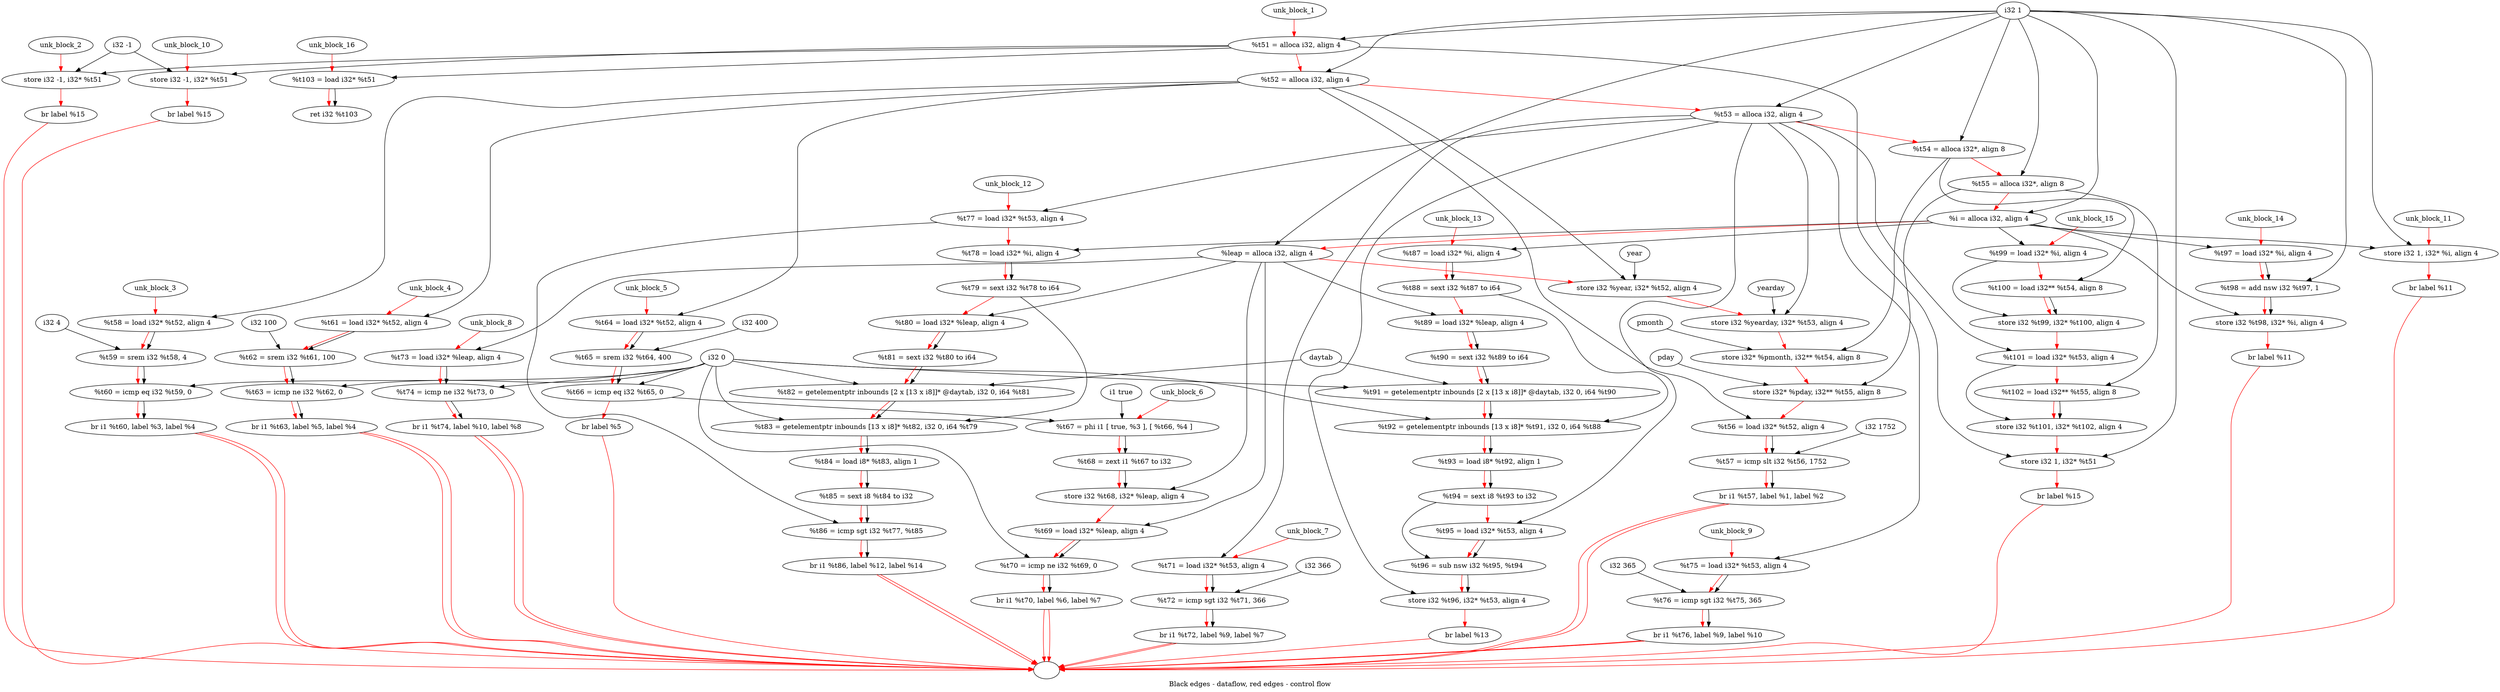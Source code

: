 digraph G {
compound=true
label="Black edges - dataflow, red edges - control flow"
"t51" [label="  %t51 = alloca i32, align 4"]
"t52" [label="  %t52 = alloca i32, align 4"]
"t53" [label="  %t53 = alloca i32, align 4"]
"t54" [label="  %t54 = alloca i32*, align 8"]
"t55" [label="  %t55 = alloca i32*, align 8"]
"i" [label="  %i = alloca i32, align 4"]
"leap" [label="  %leap = alloca i32, align 4"]
"_1" [label="  store i32 %year, i32* %t52, align 4"]
"_2" [label="  store i32 %yearday, i32* %t53, align 4"]
"_3" [label="  store i32* %pmonth, i32** %t54, align 8"]
"_4" [label="  store i32* %pday, i32** %t55, align 8"]
"t56" [label="  %t56 = load i32* %t52, align 4"]
"t57" [label="  %t57 = icmp slt i32 %t56, 1752"]
"_5" [label="  br i1 %t57, label %1, label %2"]
"unk_block_1" -> "t51"[color=red]
"i32 1" -> "t51"
"t51" -> "t52"[color=red weight=2]
"i32 1" -> "t52"
"t52" -> "t53"[color=red weight=2]
"i32 1" -> "t53"
"t53" -> "t54"[color=red weight=2]
"i32 1" -> "t54"
"t54" -> "t55"[color=red weight=2]
"i32 1" -> "t55"
"t55" -> "i"[color=red weight=2]
"i32 1" -> "i"
"i" -> "leap"[color=red weight=2]
"i32 1" -> "leap"
"leap" -> "_1"[color=red weight=2]
"year" -> "_1"
"t52" -> "_1"
"_1" -> "_2"[color=red weight=2]
"yearday" -> "_2"
"t53" -> "_2"
"_2" -> "_3"[color=red weight=2]
"pmonth" -> "_3"
"t54" -> "_3"
"_3" -> "_4"[color=red weight=2]
"pday" -> "_4"
"t55" -> "_4"
"_4" -> "t56"[color=red weight=2]
"t52" -> "t56"
"t56" -> "t57"[color=red weight=2]
"t56" -> "t57"
"i32 1752" -> "t57"
"t57" -> "_5"[color=red weight=2]
"t57" -> "_5"
"_5" -> ""[color=red]
"_5" -> ""[color=red]

"_6" [label="  store i32 -1, i32* %t51"]
"_7" [label="  br label %15"]
"unk_block_2" -> "_6"[color=red]
"i32 -1" -> "_6"
"t51" -> "_6"
"_6" -> "_7"[color=red weight=2]
"_7" -> ""[color=red]

"t58" [label="  %t58 = load i32* %t52, align 4"]
"t59" [label="  %t59 = srem i32 %t58, 4"]
"t60" [label="  %t60 = icmp eq i32 %t59, 0"]
"_8" [label="  br i1 %t60, label %3, label %4"]
"unk_block_3" -> "t58"[color=red]
"t52" -> "t58"
"t58" -> "t59"[color=red weight=2]
"t58" -> "t59"
"i32 4" -> "t59"
"t59" -> "t60"[color=red weight=2]
"t59" -> "t60"
"i32 0" -> "t60"
"t60" -> "_8"[color=red weight=2]
"t60" -> "_8"
"_8" -> ""[color=red]
"_8" -> ""[color=red]

"t61" [label="  %t61 = load i32* %t52, align 4"]
"t62" [label="  %t62 = srem i32 %t61, 100"]
"t63" [label="  %t63 = icmp ne i32 %t62, 0"]
"_9" [label="  br i1 %t63, label %5, label %4"]
"unk_block_4" -> "t61"[color=red]
"t52" -> "t61"
"t61" -> "t62"[color=red weight=2]
"t61" -> "t62"
"i32 100" -> "t62"
"t62" -> "t63"[color=red weight=2]
"t62" -> "t63"
"i32 0" -> "t63"
"t63" -> "_9"[color=red weight=2]
"t63" -> "_9"
"_9" -> ""[color=red]
"_9" -> ""[color=red]

"t64" [label="  %t64 = load i32* %t52, align 4"]
"t65" [label="  %t65 = srem i32 %t64, 400"]
"t66" [label="  %t66 = icmp eq i32 %t65, 0"]
"_10" [label="  br label %5"]
"unk_block_5" -> "t64"[color=red]
"t52" -> "t64"
"t64" -> "t65"[color=red weight=2]
"t64" -> "t65"
"i32 400" -> "t65"
"t65" -> "t66"[color=red weight=2]
"t65" -> "t66"
"i32 0" -> "t66"
"t66" -> "_10"[color=red weight=2]
"_10" -> ""[color=red]

"t67" [label="  %t67 = phi i1 [ true, %3 ], [ %t66, %4 ]"]
"t68" [label="  %t68 = zext i1 %t67 to i32"]
"_11" [label="  store i32 %t68, i32* %leap, align 4"]
"t69" [label="  %t69 = load i32* %leap, align 4"]
"t70" [label="  %t70 = icmp ne i32 %t69, 0"]
"_12" [label="  br i1 %t70, label %6, label %7"]
"unk_block_6" -> "t67"[color=red]
"i1 true" -> "t67"
"t66" -> "t67"
"t67" -> "t68"[color=red weight=2]
"t67" -> "t68"
"t68" -> "_11"[color=red weight=2]
"t68" -> "_11"
"leap" -> "_11"
"_11" -> "t69"[color=red weight=2]
"leap" -> "t69"
"t69" -> "t70"[color=red weight=2]
"t69" -> "t70"
"i32 0" -> "t70"
"t70" -> "_12"[color=red weight=2]
"t70" -> "_12"
"_12" -> ""[color=red]
"_12" -> ""[color=red]

"t71" [label="  %t71 = load i32* %t53, align 4"]
"t72" [label="  %t72 = icmp sgt i32 %t71, 366"]
"_13" [label="  br i1 %t72, label %9, label %7"]
"unk_block_7" -> "t71"[color=red]
"t53" -> "t71"
"t71" -> "t72"[color=red weight=2]
"t71" -> "t72"
"i32 366" -> "t72"
"t72" -> "_13"[color=red weight=2]
"t72" -> "_13"
"_13" -> ""[color=red]
"_13" -> ""[color=red]

"t73" [label="  %t73 = load i32* %leap, align 4"]
"t74" [label="  %t74 = icmp ne i32 %t73, 0"]
"_14" [label="  br i1 %t74, label %10, label %8"]
"unk_block_8" -> "t73"[color=red]
"leap" -> "t73"
"t73" -> "t74"[color=red weight=2]
"t73" -> "t74"
"i32 0" -> "t74"
"t74" -> "_14"[color=red weight=2]
"t74" -> "_14"
"_14" -> ""[color=red]
"_14" -> ""[color=red]

"t75" [label="  %t75 = load i32* %t53, align 4"]
"t76" [label="  %t76 = icmp sgt i32 %t75, 365"]
"_15" [label="  br i1 %t76, label %9, label %10"]
"unk_block_9" -> "t75"[color=red]
"t53" -> "t75"
"t75" -> "t76"[color=red weight=2]
"t75" -> "t76"
"i32 365" -> "t76"
"t76" -> "_15"[color=red weight=2]
"t76" -> "_15"
"_15" -> ""[color=red]
"_15" -> ""[color=red]

"_16" [label="  store i32 -1, i32* %t51"]
"_17" [label="  br label %15"]
"unk_block_10" -> "_16"[color=red]
"i32 -1" -> "_16"
"t51" -> "_16"
"_16" -> "_17"[color=red weight=2]
"_17" -> ""[color=red]

"_18" [label="  store i32 1, i32* %i, align 4"]
"_19" [label="  br label %11"]
"unk_block_11" -> "_18"[color=red]
"i32 1" -> "_18"
"i" -> "_18"
"_18" -> "_19"[color=red weight=2]
"_19" -> ""[color=red]

"t77" [label="  %t77 = load i32* %t53, align 4"]
"t78" [label="  %t78 = load i32* %i, align 4"]
"t79" [label="  %t79 = sext i32 %t78 to i64"]
"t80" [label="  %t80 = load i32* %leap, align 4"]
"t81" [label="  %t81 = sext i32 %t80 to i64"]
"t82" [label="  %t82 = getelementptr inbounds [2 x [13 x i8]]* @daytab, i32 0, i64 %t81"]
"t83" [label="  %t83 = getelementptr inbounds [13 x i8]* %t82, i32 0, i64 %t79"]
"t84" [label="  %t84 = load i8* %t83, align 1"]
"t85" [label="  %t85 = sext i8 %t84 to i32"]
"t86" [label="  %t86 = icmp sgt i32 %t77, %t85"]
"_20" [label="  br i1 %t86, label %12, label %14"]
"unk_block_12" -> "t77"[color=red]
"t53" -> "t77"
"t77" -> "t78"[color=red weight=2]
"i" -> "t78"
"t78" -> "t79"[color=red weight=2]
"t78" -> "t79"
"t79" -> "t80"[color=red weight=2]
"leap" -> "t80"
"t80" -> "t81"[color=red weight=2]
"t80" -> "t81"
"t81" -> "t82"[color=red weight=2]
"daytab" -> "t82"
"i32 0" -> "t82"
"t81" -> "t82"
"t82" -> "t83"[color=red weight=2]
"t82" -> "t83"
"i32 0" -> "t83"
"t79" -> "t83"
"t83" -> "t84"[color=red weight=2]
"t83" -> "t84"
"t84" -> "t85"[color=red weight=2]
"t84" -> "t85"
"t85" -> "t86"[color=red weight=2]
"t77" -> "t86"
"t85" -> "t86"
"t86" -> "_20"[color=red weight=2]
"t86" -> "_20"
"_20" -> ""[color=red]
"_20" -> ""[color=red]

"t87" [label="  %t87 = load i32* %i, align 4"]
"t88" [label="  %t88 = sext i32 %t87 to i64"]
"t89" [label="  %t89 = load i32* %leap, align 4"]
"t90" [label="  %t90 = sext i32 %t89 to i64"]
"t91" [label="  %t91 = getelementptr inbounds [2 x [13 x i8]]* @daytab, i32 0, i64 %t90"]
"t92" [label="  %t92 = getelementptr inbounds [13 x i8]* %t91, i32 0, i64 %t88"]
"t93" [label="  %t93 = load i8* %t92, align 1"]
"t94" [label="  %t94 = sext i8 %t93 to i32"]
"t95" [label="  %t95 = load i32* %t53, align 4"]
"t96" [label="  %t96 = sub nsw i32 %t95, %t94"]
"_21" [label="  store i32 %t96, i32* %t53, align 4"]
"_22" [label="  br label %13"]
"unk_block_13" -> "t87"[color=red]
"i" -> "t87"
"t87" -> "t88"[color=red weight=2]
"t87" -> "t88"
"t88" -> "t89"[color=red weight=2]
"leap" -> "t89"
"t89" -> "t90"[color=red weight=2]
"t89" -> "t90"
"t90" -> "t91"[color=red weight=2]
"daytab" -> "t91"
"i32 0" -> "t91"
"t90" -> "t91"
"t91" -> "t92"[color=red weight=2]
"t91" -> "t92"
"i32 0" -> "t92"
"t88" -> "t92"
"t92" -> "t93"[color=red weight=2]
"t92" -> "t93"
"t93" -> "t94"[color=red weight=2]
"t93" -> "t94"
"t94" -> "t95"[color=red weight=2]
"t53" -> "t95"
"t95" -> "t96"[color=red weight=2]
"t95" -> "t96"
"t94" -> "t96"
"t96" -> "_21"[color=red weight=2]
"t96" -> "_21"
"t53" -> "_21"
"_21" -> "_22"[color=red weight=2]
"_22" -> ""[color=red]

"t97" [label="  %t97 = load i32* %i, align 4"]
"t98" [label="  %t98 = add nsw i32 %t97, 1"]
"_23" [label="  store i32 %t98, i32* %i, align 4"]
"_24" [label="  br label %11"]
"unk_block_14" -> "t97"[color=red]
"i" -> "t97"
"t97" -> "t98"[color=red weight=2]
"t97" -> "t98"
"i32 1" -> "t98"
"t98" -> "_23"[color=red weight=2]
"t98" -> "_23"
"i" -> "_23"
"_23" -> "_24"[color=red weight=2]
"_24" -> ""[color=red]

"t99" [label="  %t99 = load i32* %i, align 4"]
"t100" [label="  %t100 = load i32** %t54, align 8"]
"_25" [label="  store i32 %t99, i32* %t100, align 4"]
"t101" [label="  %t101 = load i32* %t53, align 4"]
"t102" [label="  %t102 = load i32** %t55, align 8"]
"_26" [label="  store i32 %t101, i32* %t102, align 4"]
"_27" [label="  store i32 1, i32* %t51"]
"_28" [label="  br label %15"]
"unk_block_15" -> "t99"[color=red]
"i" -> "t99"
"t99" -> "t100"[color=red weight=2]
"t54" -> "t100"
"t100" -> "_25"[color=red weight=2]
"t99" -> "_25"
"t100" -> "_25"
"_25" -> "t101"[color=red weight=2]
"t53" -> "t101"
"t101" -> "t102"[color=red weight=2]
"t55" -> "t102"
"t102" -> "_26"[color=red weight=2]
"t101" -> "_26"
"t102" -> "_26"
"_26" -> "_27"[color=red weight=2]
"i32 1" -> "_27"
"t51" -> "_27"
"_27" -> "_28"[color=red weight=2]
"_28" -> ""[color=red]

"t103" [label="  %t103 = load i32* %t51"]
"_29" [label="  ret i32 %t103"]
"unk_block_16" -> "t103"[color=red]
"t51" -> "t103"
"t103" -> "_29"[color=red weight=2]
"t103" -> "_29"

}
